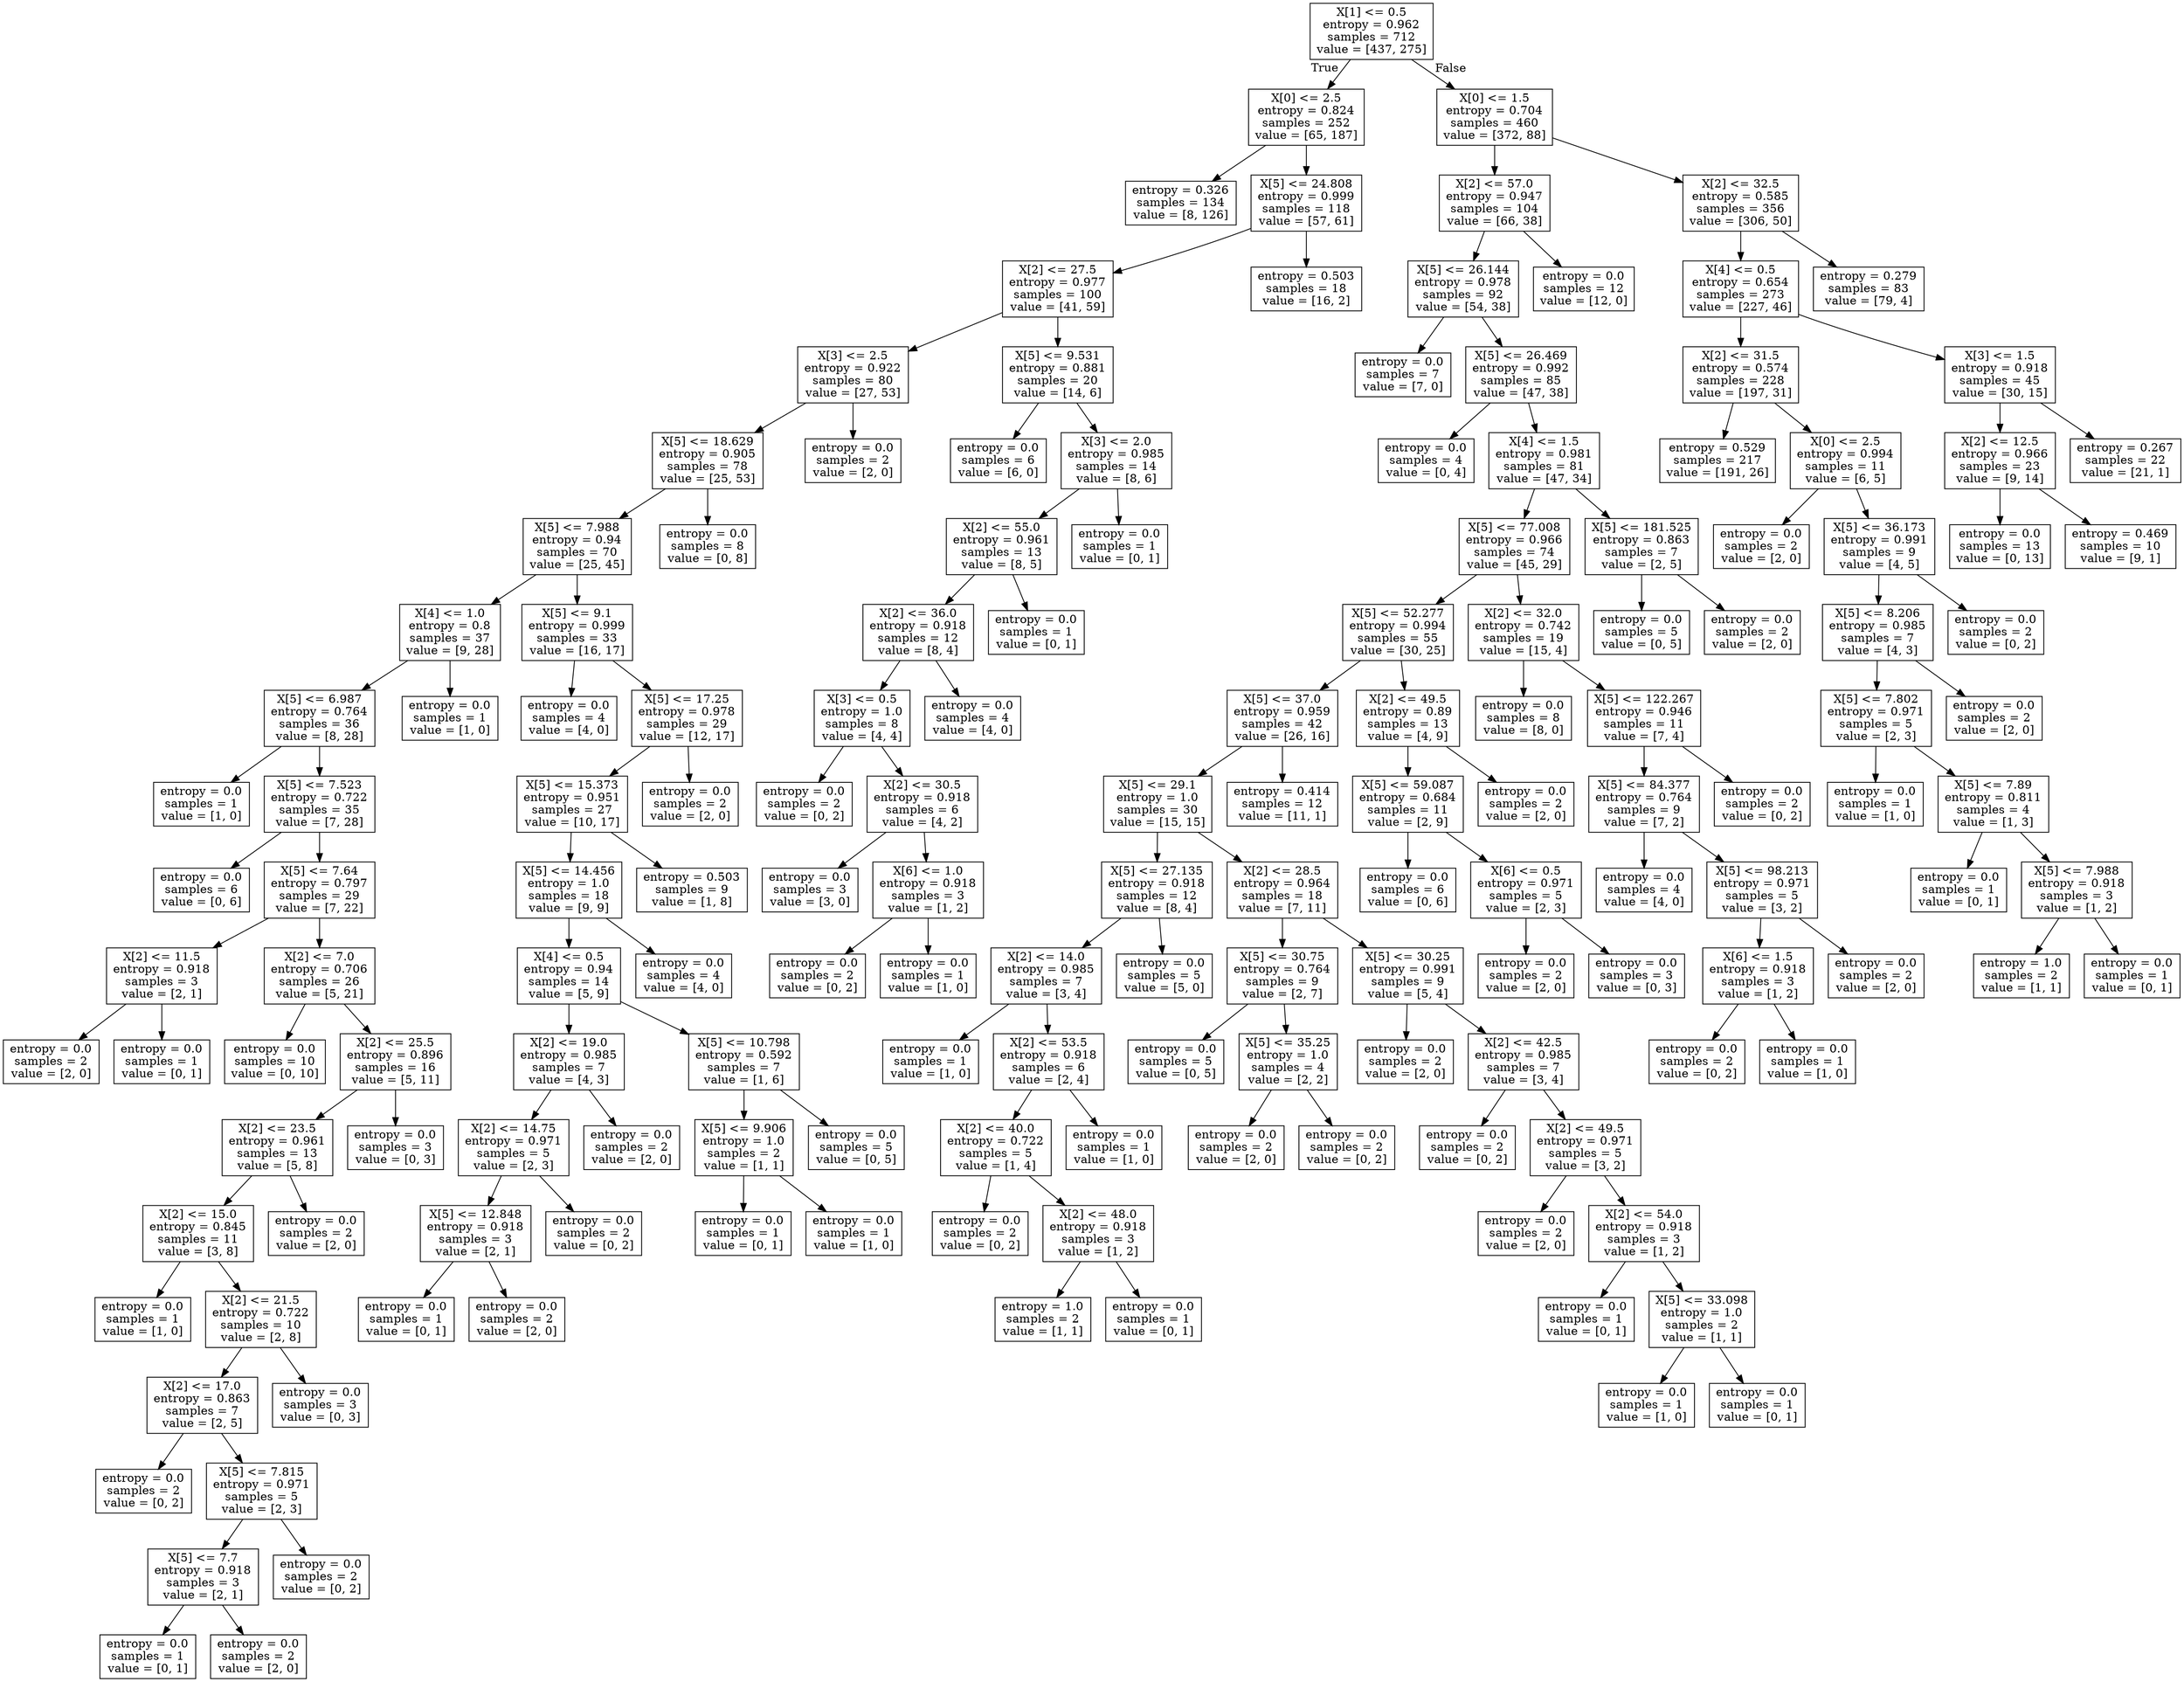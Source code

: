 digraph Tree {
node [shape=box] ;
0 [label="X[1] <= 0.5\nentropy = 0.962\nsamples = 712\nvalue = [437, 275]"] ;
1 [label="X[0] <= 2.5\nentropy = 0.824\nsamples = 252\nvalue = [65, 187]"] ;
0 -> 1 [labeldistance=2.5, labelangle=45, headlabel="True"] ;
2 [label="entropy = 0.326\nsamples = 134\nvalue = [8, 126]"] ;
1 -> 2 ;
3 [label="X[5] <= 24.808\nentropy = 0.999\nsamples = 118\nvalue = [57, 61]"] ;
1 -> 3 ;
4 [label="X[2] <= 27.5\nentropy = 0.977\nsamples = 100\nvalue = [41, 59]"] ;
3 -> 4 ;
5 [label="X[3] <= 2.5\nentropy = 0.922\nsamples = 80\nvalue = [27, 53]"] ;
4 -> 5 ;
6 [label="X[5] <= 18.629\nentropy = 0.905\nsamples = 78\nvalue = [25, 53]"] ;
5 -> 6 ;
7 [label="X[5] <= 7.988\nentropy = 0.94\nsamples = 70\nvalue = [25, 45]"] ;
6 -> 7 ;
8 [label="X[4] <= 1.0\nentropy = 0.8\nsamples = 37\nvalue = [9, 28]"] ;
7 -> 8 ;
9 [label="X[5] <= 6.987\nentropy = 0.764\nsamples = 36\nvalue = [8, 28]"] ;
8 -> 9 ;
10 [label="entropy = 0.0\nsamples = 1\nvalue = [1, 0]"] ;
9 -> 10 ;
11 [label="X[5] <= 7.523\nentropy = 0.722\nsamples = 35\nvalue = [7, 28]"] ;
9 -> 11 ;
12 [label="entropy = 0.0\nsamples = 6\nvalue = [0, 6]"] ;
11 -> 12 ;
13 [label="X[5] <= 7.64\nentropy = 0.797\nsamples = 29\nvalue = [7, 22]"] ;
11 -> 13 ;
14 [label="X[2] <= 11.5\nentropy = 0.918\nsamples = 3\nvalue = [2, 1]"] ;
13 -> 14 ;
15 [label="entropy = 0.0\nsamples = 2\nvalue = [2, 0]"] ;
14 -> 15 ;
16 [label="entropy = 0.0\nsamples = 1\nvalue = [0, 1]"] ;
14 -> 16 ;
17 [label="X[2] <= 7.0\nentropy = 0.706\nsamples = 26\nvalue = [5, 21]"] ;
13 -> 17 ;
18 [label="entropy = 0.0\nsamples = 10\nvalue = [0, 10]"] ;
17 -> 18 ;
19 [label="X[2] <= 25.5\nentropy = 0.896\nsamples = 16\nvalue = [5, 11]"] ;
17 -> 19 ;
20 [label="X[2] <= 23.5\nentropy = 0.961\nsamples = 13\nvalue = [5, 8]"] ;
19 -> 20 ;
21 [label="X[2] <= 15.0\nentropy = 0.845\nsamples = 11\nvalue = [3, 8]"] ;
20 -> 21 ;
22 [label="entropy = 0.0\nsamples = 1\nvalue = [1, 0]"] ;
21 -> 22 ;
23 [label="X[2] <= 21.5\nentropy = 0.722\nsamples = 10\nvalue = [2, 8]"] ;
21 -> 23 ;
24 [label="X[2] <= 17.0\nentropy = 0.863\nsamples = 7\nvalue = [2, 5]"] ;
23 -> 24 ;
25 [label="entropy = 0.0\nsamples = 2\nvalue = [0, 2]"] ;
24 -> 25 ;
26 [label="X[5] <= 7.815\nentropy = 0.971\nsamples = 5\nvalue = [2, 3]"] ;
24 -> 26 ;
27 [label="X[5] <= 7.7\nentropy = 0.918\nsamples = 3\nvalue = [2, 1]"] ;
26 -> 27 ;
28 [label="entropy = 0.0\nsamples = 1\nvalue = [0, 1]"] ;
27 -> 28 ;
29 [label="entropy = 0.0\nsamples = 2\nvalue = [2, 0]"] ;
27 -> 29 ;
30 [label="entropy = 0.0\nsamples = 2\nvalue = [0, 2]"] ;
26 -> 30 ;
31 [label="entropy = 0.0\nsamples = 3\nvalue = [0, 3]"] ;
23 -> 31 ;
32 [label="entropy = 0.0\nsamples = 2\nvalue = [2, 0]"] ;
20 -> 32 ;
33 [label="entropy = 0.0\nsamples = 3\nvalue = [0, 3]"] ;
19 -> 33 ;
34 [label="entropy = 0.0\nsamples = 1\nvalue = [1, 0]"] ;
8 -> 34 ;
35 [label="X[5] <= 9.1\nentropy = 0.999\nsamples = 33\nvalue = [16, 17]"] ;
7 -> 35 ;
36 [label="entropy = 0.0\nsamples = 4\nvalue = [4, 0]"] ;
35 -> 36 ;
37 [label="X[5] <= 17.25\nentropy = 0.978\nsamples = 29\nvalue = [12, 17]"] ;
35 -> 37 ;
38 [label="X[5] <= 15.373\nentropy = 0.951\nsamples = 27\nvalue = [10, 17]"] ;
37 -> 38 ;
39 [label="X[5] <= 14.456\nentropy = 1.0\nsamples = 18\nvalue = [9, 9]"] ;
38 -> 39 ;
40 [label="X[4] <= 0.5\nentropy = 0.94\nsamples = 14\nvalue = [5, 9]"] ;
39 -> 40 ;
41 [label="X[2] <= 19.0\nentropy = 0.985\nsamples = 7\nvalue = [4, 3]"] ;
40 -> 41 ;
42 [label="X[2] <= 14.75\nentropy = 0.971\nsamples = 5\nvalue = [2, 3]"] ;
41 -> 42 ;
43 [label="X[5] <= 12.848\nentropy = 0.918\nsamples = 3\nvalue = [2, 1]"] ;
42 -> 43 ;
44 [label="entropy = 0.0\nsamples = 1\nvalue = [0, 1]"] ;
43 -> 44 ;
45 [label="entropy = 0.0\nsamples = 2\nvalue = [2, 0]"] ;
43 -> 45 ;
46 [label="entropy = 0.0\nsamples = 2\nvalue = [0, 2]"] ;
42 -> 46 ;
47 [label="entropy = 0.0\nsamples = 2\nvalue = [2, 0]"] ;
41 -> 47 ;
48 [label="X[5] <= 10.798\nentropy = 0.592\nsamples = 7\nvalue = [1, 6]"] ;
40 -> 48 ;
49 [label="X[5] <= 9.906\nentropy = 1.0\nsamples = 2\nvalue = [1, 1]"] ;
48 -> 49 ;
50 [label="entropy = 0.0\nsamples = 1\nvalue = [0, 1]"] ;
49 -> 50 ;
51 [label="entropy = 0.0\nsamples = 1\nvalue = [1, 0]"] ;
49 -> 51 ;
52 [label="entropy = 0.0\nsamples = 5\nvalue = [0, 5]"] ;
48 -> 52 ;
53 [label="entropy = 0.0\nsamples = 4\nvalue = [4, 0]"] ;
39 -> 53 ;
54 [label="entropy = 0.503\nsamples = 9\nvalue = [1, 8]"] ;
38 -> 54 ;
55 [label="entropy = 0.0\nsamples = 2\nvalue = [2, 0]"] ;
37 -> 55 ;
56 [label="entropy = 0.0\nsamples = 8\nvalue = [0, 8]"] ;
6 -> 56 ;
57 [label="entropy = 0.0\nsamples = 2\nvalue = [2, 0]"] ;
5 -> 57 ;
58 [label="X[5] <= 9.531\nentropy = 0.881\nsamples = 20\nvalue = [14, 6]"] ;
4 -> 58 ;
59 [label="entropy = 0.0\nsamples = 6\nvalue = [6, 0]"] ;
58 -> 59 ;
60 [label="X[3] <= 2.0\nentropy = 0.985\nsamples = 14\nvalue = [8, 6]"] ;
58 -> 60 ;
61 [label="X[2] <= 55.0\nentropy = 0.961\nsamples = 13\nvalue = [8, 5]"] ;
60 -> 61 ;
62 [label="X[2] <= 36.0\nentropy = 0.918\nsamples = 12\nvalue = [8, 4]"] ;
61 -> 62 ;
63 [label="X[3] <= 0.5\nentropy = 1.0\nsamples = 8\nvalue = [4, 4]"] ;
62 -> 63 ;
64 [label="entropy = 0.0\nsamples = 2\nvalue = [0, 2]"] ;
63 -> 64 ;
65 [label="X[2] <= 30.5\nentropy = 0.918\nsamples = 6\nvalue = [4, 2]"] ;
63 -> 65 ;
66 [label="entropy = 0.0\nsamples = 3\nvalue = [3, 0]"] ;
65 -> 66 ;
67 [label="X[6] <= 1.0\nentropy = 0.918\nsamples = 3\nvalue = [1, 2]"] ;
65 -> 67 ;
68 [label="entropy = 0.0\nsamples = 2\nvalue = [0, 2]"] ;
67 -> 68 ;
69 [label="entropy = 0.0\nsamples = 1\nvalue = [1, 0]"] ;
67 -> 69 ;
70 [label="entropy = 0.0\nsamples = 4\nvalue = [4, 0]"] ;
62 -> 70 ;
71 [label="entropy = 0.0\nsamples = 1\nvalue = [0, 1]"] ;
61 -> 71 ;
72 [label="entropy = 0.0\nsamples = 1\nvalue = [0, 1]"] ;
60 -> 72 ;
73 [label="entropy = 0.503\nsamples = 18\nvalue = [16, 2]"] ;
3 -> 73 ;
74 [label="X[0] <= 1.5\nentropy = 0.704\nsamples = 460\nvalue = [372, 88]"] ;
0 -> 74 [labeldistance=2.5, labelangle=-45, headlabel="False"] ;
75 [label="X[2] <= 57.0\nentropy = 0.947\nsamples = 104\nvalue = [66, 38]"] ;
74 -> 75 ;
76 [label="X[5] <= 26.144\nentropy = 0.978\nsamples = 92\nvalue = [54, 38]"] ;
75 -> 76 ;
77 [label="entropy = 0.0\nsamples = 7\nvalue = [7, 0]"] ;
76 -> 77 ;
78 [label="X[5] <= 26.469\nentropy = 0.992\nsamples = 85\nvalue = [47, 38]"] ;
76 -> 78 ;
79 [label="entropy = 0.0\nsamples = 4\nvalue = [0, 4]"] ;
78 -> 79 ;
80 [label="X[4] <= 1.5\nentropy = 0.981\nsamples = 81\nvalue = [47, 34]"] ;
78 -> 80 ;
81 [label="X[5] <= 77.008\nentropy = 0.966\nsamples = 74\nvalue = [45, 29]"] ;
80 -> 81 ;
82 [label="X[5] <= 52.277\nentropy = 0.994\nsamples = 55\nvalue = [30, 25]"] ;
81 -> 82 ;
83 [label="X[5] <= 37.0\nentropy = 0.959\nsamples = 42\nvalue = [26, 16]"] ;
82 -> 83 ;
84 [label="X[5] <= 29.1\nentropy = 1.0\nsamples = 30\nvalue = [15, 15]"] ;
83 -> 84 ;
85 [label="X[5] <= 27.135\nentropy = 0.918\nsamples = 12\nvalue = [8, 4]"] ;
84 -> 85 ;
86 [label="X[2] <= 14.0\nentropy = 0.985\nsamples = 7\nvalue = [3, 4]"] ;
85 -> 86 ;
87 [label="entropy = 0.0\nsamples = 1\nvalue = [1, 0]"] ;
86 -> 87 ;
88 [label="X[2] <= 53.5\nentropy = 0.918\nsamples = 6\nvalue = [2, 4]"] ;
86 -> 88 ;
89 [label="X[2] <= 40.0\nentropy = 0.722\nsamples = 5\nvalue = [1, 4]"] ;
88 -> 89 ;
90 [label="entropy = 0.0\nsamples = 2\nvalue = [0, 2]"] ;
89 -> 90 ;
91 [label="X[2] <= 48.0\nentropy = 0.918\nsamples = 3\nvalue = [1, 2]"] ;
89 -> 91 ;
92 [label="entropy = 1.0\nsamples = 2\nvalue = [1, 1]"] ;
91 -> 92 ;
93 [label="entropy = 0.0\nsamples = 1\nvalue = [0, 1]"] ;
91 -> 93 ;
94 [label="entropy = 0.0\nsamples = 1\nvalue = [1, 0]"] ;
88 -> 94 ;
95 [label="entropy = 0.0\nsamples = 5\nvalue = [5, 0]"] ;
85 -> 95 ;
96 [label="X[2] <= 28.5\nentropy = 0.964\nsamples = 18\nvalue = [7, 11]"] ;
84 -> 96 ;
97 [label="X[5] <= 30.75\nentropy = 0.764\nsamples = 9\nvalue = [2, 7]"] ;
96 -> 97 ;
98 [label="entropy = 0.0\nsamples = 5\nvalue = [0, 5]"] ;
97 -> 98 ;
99 [label="X[5] <= 35.25\nentropy = 1.0\nsamples = 4\nvalue = [2, 2]"] ;
97 -> 99 ;
100 [label="entropy = 0.0\nsamples = 2\nvalue = [2, 0]"] ;
99 -> 100 ;
101 [label="entropy = 0.0\nsamples = 2\nvalue = [0, 2]"] ;
99 -> 101 ;
102 [label="X[5] <= 30.25\nentropy = 0.991\nsamples = 9\nvalue = [5, 4]"] ;
96 -> 102 ;
103 [label="entropy = 0.0\nsamples = 2\nvalue = [2, 0]"] ;
102 -> 103 ;
104 [label="X[2] <= 42.5\nentropy = 0.985\nsamples = 7\nvalue = [3, 4]"] ;
102 -> 104 ;
105 [label="entropy = 0.0\nsamples = 2\nvalue = [0, 2]"] ;
104 -> 105 ;
106 [label="X[2] <= 49.5\nentropy = 0.971\nsamples = 5\nvalue = [3, 2]"] ;
104 -> 106 ;
107 [label="entropy = 0.0\nsamples = 2\nvalue = [2, 0]"] ;
106 -> 107 ;
108 [label="X[2] <= 54.0\nentropy = 0.918\nsamples = 3\nvalue = [1, 2]"] ;
106 -> 108 ;
109 [label="entropy = 0.0\nsamples = 1\nvalue = [0, 1]"] ;
108 -> 109 ;
110 [label="X[5] <= 33.098\nentropy = 1.0\nsamples = 2\nvalue = [1, 1]"] ;
108 -> 110 ;
111 [label="entropy = 0.0\nsamples = 1\nvalue = [1, 0]"] ;
110 -> 111 ;
112 [label="entropy = 0.0\nsamples = 1\nvalue = [0, 1]"] ;
110 -> 112 ;
113 [label="entropy = 0.414\nsamples = 12\nvalue = [11, 1]"] ;
83 -> 113 ;
114 [label="X[2] <= 49.5\nentropy = 0.89\nsamples = 13\nvalue = [4, 9]"] ;
82 -> 114 ;
115 [label="X[5] <= 59.087\nentropy = 0.684\nsamples = 11\nvalue = [2, 9]"] ;
114 -> 115 ;
116 [label="entropy = 0.0\nsamples = 6\nvalue = [0, 6]"] ;
115 -> 116 ;
117 [label="X[6] <= 0.5\nentropy = 0.971\nsamples = 5\nvalue = [2, 3]"] ;
115 -> 117 ;
118 [label="entropy = 0.0\nsamples = 2\nvalue = [2, 0]"] ;
117 -> 118 ;
119 [label="entropy = 0.0\nsamples = 3\nvalue = [0, 3]"] ;
117 -> 119 ;
120 [label="entropy = 0.0\nsamples = 2\nvalue = [2, 0]"] ;
114 -> 120 ;
121 [label="X[2] <= 32.0\nentropy = 0.742\nsamples = 19\nvalue = [15, 4]"] ;
81 -> 121 ;
122 [label="entropy = 0.0\nsamples = 8\nvalue = [8, 0]"] ;
121 -> 122 ;
123 [label="X[5] <= 122.267\nentropy = 0.946\nsamples = 11\nvalue = [7, 4]"] ;
121 -> 123 ;
124 [label="X[5] <= 84.377\nentropy = 0.764\nsamples = 9\nvalue = [7, 2]"] ;
123 -> 124 ;
125 [label="entropy = 0.0\nsamples = 4\nvalue = [4, 0]"] ;
124 -> 125 ;
126 [label="X[5] <= 98.213\nentropy = 0.971\nsamples = 5\nvalue = [3, 2]"] ;
124 -> 126 ;
127 [label="X[6] <= 1.5\nentropy = 0.918\nsamples = 3\nvalue = [1, 2]"] ;
126 -> 127 ;
128 [label="entropy = 0.0\nsamples = 2\nvalue = [0, 2]"] ;
127 -> 128 ;
129 [label="entropy = 0.0\nsamples = 1\nvalue = [1, 0]"] ;
127 -> 129 ;
130 [label="entropy = 0.0\nsamples = 2\nvalue = [2, 0]"] ;
126 -> 130 ;
131 [label="entropy = 0.0\nsamples = 2\nvalue = [0, 2]"] ;
123 -> 131 ;
132 [label="X[5] <= 181.525\nentropy = 0.863\nsamples = 7\nvalue = [2, 5]"] ;
80 -> 132 ;
133 [label="entropy = 0.0\nsamples = 5\nvalue = [0, 5]"] ;
132 -> 133 ;
134 [label="entropy = 0.0\nsamples = 2\nvalue = [2, 0]"] ;
132 -> 134 ;
135 [label="entropy = 0.0\nsamples = 12\nvalue = [12, 0]"] ;
75 -> 135 ;
136 [label="X[2] <= 32.5\nentropy = 0.585\nsamples = 356\nvalue = [306, 50]"] ;
74 -> 136 ;
137 [label="X[4] <= 0.5\nentropy = 0.654\nsamples = 273\nvalue = [227, 46]"] ;
136 -> 137 ;
138 [label="X[2] <= 31.5\nentropy = 0.574\nsamples = 228\nvalue = [197, 31]"] ;
137 -> 138 ;
139 [label="entropy = 0.529\nsamples = 217\nvalue = [191, 26]"] ;
138 -> 139 ;
140 [label="X[0] <= 2.5\nentropy = 0.994\nsamples = 11\nvalue = [6, 5]"] ;
138 -> 140 ;
141 [label="entropy = 0.0\nsamples = 2\nvalue = [2, 0]"] ;
140 -> 141 ;
142 [label="X[5] <= 36.173\nentropy = 0.991\nsamples = 9\nvalue = [4, 5]"] ;
140 -> 142 ;
143 [label="X[5] <= 8.206\nentropy = 0.985\nsamples = 7\nvalue = [4, 3]"] ;
142 -> 143 ;
144 [label="X[5] <= 7.802\nentropy = 0.971\nsamples = 5\nvalue = [2, 3]"] ;
143 -> 144 ;
145 [label="entropy = 0.0\nsamples = 1\nvalue = [1, 0]"] ;
144 -> 145 ;
146 [label="X[5] <= 7.89\nentropy = 0.811\nsamples = 4\nvalue = [1, 3]"] ;
144 -> 146 ;
147 [label="entropy = 0.0\nsamples = 1\nvalue = [0, 1]"] ;
146 -> 147 ;
148 [label="X[5] <= 7.988\nentropy = 0.918\nsamples = 3\nvalue = [1, 2]"] ;
146 -> 148 ;
149 [label="entropy = 1.0\nsamples = 2\nvalue = [1, 1]"] ;
148 -> 149 ;
150 [label="entropy = 0.0\nsamples = 1\nvalue = [0, 1]"] ;
148 -> 150 ;
151 [label="entropy = 0.0\nsamples = 2\nvalue = [2, 0]"] ;
143 -> 151 ;
152 [label="entropy = 0.0\nsamples = 2\nvalue = [0, 2]"] ;
142 -> 152 ;
153 [label="X[3] <= 1.5\nentropy = 0.918\nsamples = 45\nvalue = [30, 15]"] ;
137 -> 153 ;
154 [label="X[2] <= 12.5\nentropy = 0.966\nsamples = 23\nvalue = [9, 14]"] ;
153 -> 154 ;
155 [label="entropy = 0.0\nsamples = 13\nvalue = [0, 13]"] ;
154 -> 155 ;
156 [label="entropy = 0.469\nsamples = 10\nvalue = [9, 1]"] ;
154 -> 156 ;
157 [label="entropy = 0.267\nsamples = 22\nvalue = [21, 1]"] ;
153 -> 157 ;
158 [label="entropy = 0.279\nsamples = 83\nvalue = [79, 4]"] ;
136 -> 158 ;
}